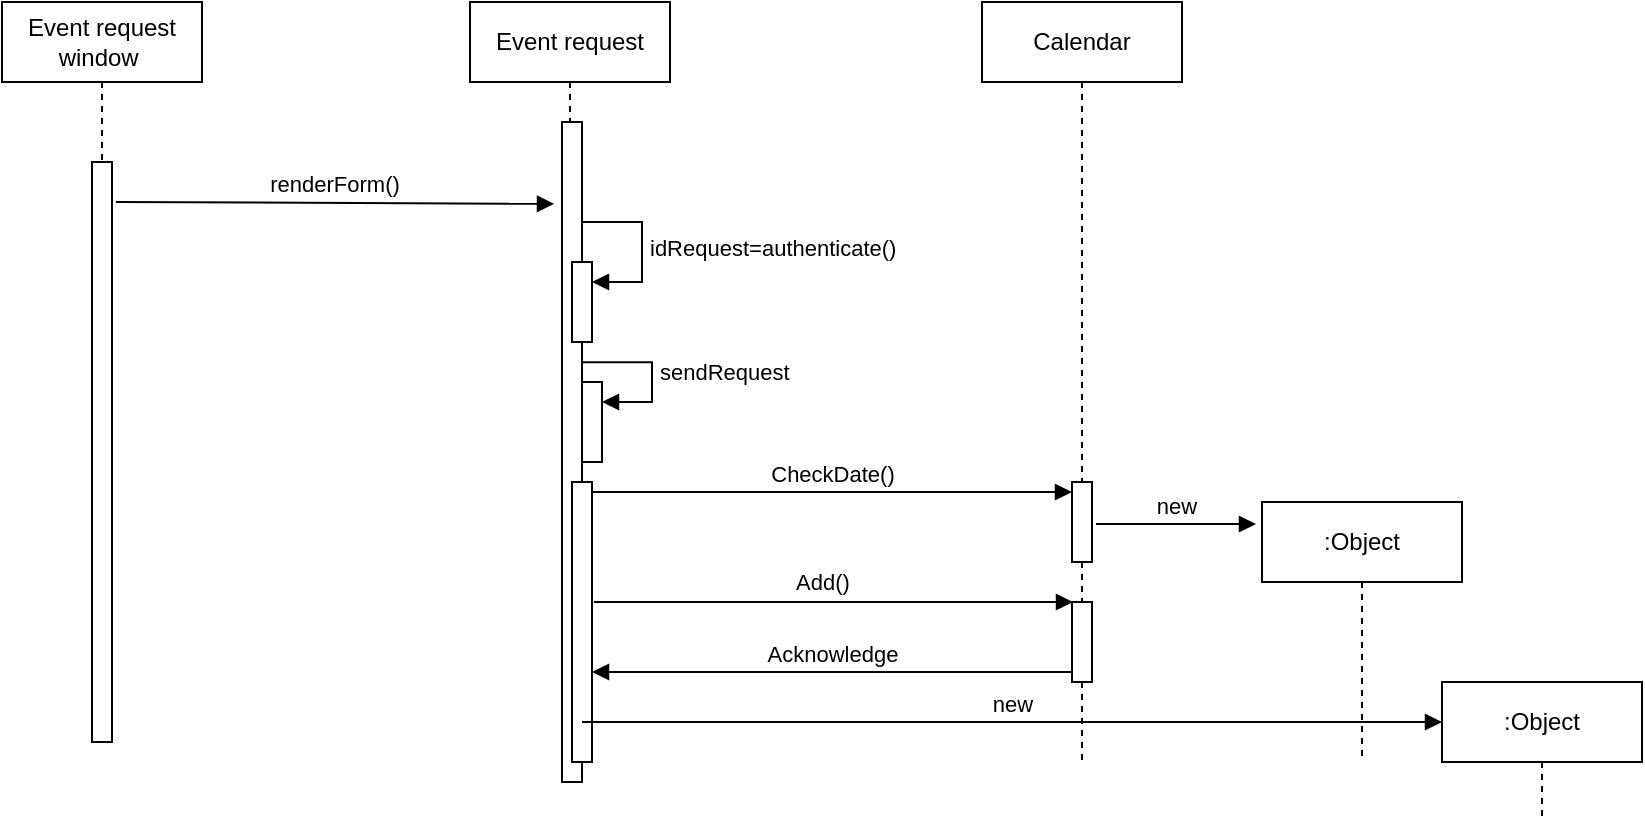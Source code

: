 <mxfile version="24.7.16">
  <diagram name="Page-1" id="83G6lprgVwXkZBsUDIDj">
    <mxGraphModel dx="1434" dy="780" grid="1" gridSize="10" guides="1" tooltips="1" connect="1" arrows="1" fold="1" page="1" pageScale="1" pageWidth="827" pageHeight="1169" math="0" shadow="0">
      <root>
        <mxCell id="0" />
        <mxCell id="1" parent="0" />
        <mxCell id="TRsXyA7eFiGpxDR2fm5W-1" value="Event request window&amp;nbsp;" style="shape=umlLifeline;perimeter=lifelinePerimeter;whiteSpace=wrap;html=1;container=1;dropTarget=0;collapsible=0;recursiveResize=0;outlineConnect=0;portConstraint=eastwest;newEdgeStyle={&quot;curved&quot;:0,&quot;rounded&quot;:0};" vertex="1" parent="1">
          <mxGeometry y="140" width="100" height="370" as="geometry" />
        </mxCell>
        <mxCell id="TRsXyA7eFiGpxDR2fm5W-7" value="" style="html=1;points=[[0,0,0,0,5],[0,1,0,0,-5],[1,0,0,0,5],[1,1,0,0,-5]];perimeter=orthogonalPerimeter;outlineConnect=0;targetShapes=umlLifeline;portConstraint=eastwest;newEdgeStyle={&quot;curved&quot;:0,&quot;rounded&quot;:0};" vertex="1" parent="TRsXyA7eFiGpxDR2fm5W-1">
          <mxGeometry x="45" y="80" width="10" height="290" as="geometry" />
        </mxCell>
        <mxCell id="TRsXyA7eFiGpxDR2fm5W-2" value="Event request" style="shape=umlLifeline;perimeter=lifelinePerimeter;whiteSpace=wrap;html=1;container=1;dropTarget=0;collapsible=0;recursiveResize=0;outlineConnect=0;portConstraint=eastwest;newEdgeStyle={&quot;curved&quot;:0,&quot;rounded&quot;:0};" vertex="1" parent="1">
          <mxGeometry x="234" y="140" width="100" height="390" as="geometry" />
        </mxCell>
        <mxCell id="TRsXyA7eFiGpxDR2fm5W-5" value="" style="html=1;points=[[0,0,0,0,5],[0,1,0,0,-5],[1,0,0,0,5],[1,1,0,0,-5]];perimeter=orthogonalPerimeter;outlineConnect=0;targetShapes=umlLifeline;portConstraint=eastwest;newEdgeStyle={&quot;curved&quot;:0,&quot;rounded&quot;:0};" vertex="1" parent="TRsXyA7eFiGpxDR2fm5W-2">
          <mxGeometry x="46" y="130" width="10" height="40" as="geometry" />
        </mxCell>
        <mxCell id="TRsXyA7eFiGpxDR2fm5W-9" value="" style="html=1;points=[[0,0,0,0,5],[0,1,0,0,-5],[1,0,0,0,5],[1,1,0,0,-5]];perimeter=orthogonalPerimeter;outlineConnect=0;targetShapes=umlLifeline;portConstraint=eastwest;newEdgeStyle={&quot;curved&quot;:0,&quot;rounded&quot;:0};" vertex="1" parent="TRsXyA7eFiGpxDR2fm5W-2">
          <mxGeometry x="46" y="60" width="10" height="330" as="geometry" />
        </mxCell>
        <mxCell id="TRsXyA7eFiGpxDR2fm5W-10" value="" style="html=1;points=[[0,0,0,0,5],[0,1,0,0,-5],[1,0,0,0,5],[1,1,0,0,-5]];perimeter=orthogonalPerimeter;outlineConnect=0;targetShapes=umlLifeline;portConstraint=eastwest;newEdgeStyle={&quot;curved&quot;:0,&quot;rounded&quot;:0};" vertex="1" parent="TRsXyA7eFiGpxDR2fm5W-2">
          <mxGeometry x="51" y="130" width="10" height="40" as="geometry" />
        </mxCell>
        <mxCell id="TRsXyA7eFiGpxDR2fm5W-11" value="idRequest=authenticate()" style="html=1;align=left;spacingLeft=2;endArrow=block;rounded=0;edgeStyle=orthogonalEdgeStyle;curved=0;rounded=0;" edge="1" target="TRsXyA7eFiGpxDR2fm5W-10" parent="TRsXyA7eFiGpxDR2fm5W-2">
          <mxGeometry relative="1" as="geometry">
            <mxPoint x="56" y="110" as="sourcePoint" />
            <Array as="points">
              <mxPoint x="86" y="140" />
            </Array>
          </mxGeometry>
        </mxCell>
        <mxCell id="TRsXyA7eFiGpxDR2fm5W-8" value="" style="html=1;points=[[0,0,0,0,5],[0,1,0,0,-5],[1,0,0,0,5],[1,1,0,0,-5]];perimeter=orthogonalPerimeter;outlineConnect=0;targetShapes=umlLifeline;portConstraint=eastwest;newEdgeStyle={&quot;curved&quot;:0,&quot;rounded&quot;:0};" vertex="1" parent="TRsXyA7eFiGpxDR2fm5W-2">
          <mxGeometry x="51" y="240" width="10" height="140" as="geometry" />
        </mxCell>
        <mxCell id="TRsXyA7eFiGpxDR2fm5W-17" value="" style="html=1;points=[[0,0,0,0,5],[0,1,0,0,-5],[1,0,0,0,5],[1,1,0,0,-5]];perimeter=orthogonalPerimeter;outlineConnect=0;targetShapes=umlLifeline;portConstraint=eastwest;newEdgeStyle={&quot;curved&quot;:0,&quot;rounded&quot;:0};" vertex="1" parent="TRsXyA7eFiGpxDR2fm5W-2">
          <mxGeometry x="56" y="190" width="10" height="40" as="geometry" />
        </mxCell>
        <mxCell id="TRsXyA7eFiGpxDR2fm5W-18" value="sendRequest" style="html=1;align=left;spacingLeft=2;endArrow=block;rounded=0;edgeStyle=orthogonalEdgeStyle;curved=0;rounded=0;exitX=1;exitY=0.364;exitDx=0;exitDy=0;exitPerimeter=0;" edge="1" target="TRsXyA7eFiGpxDR2fm5W-17" parent="TRsXyA7eFiGpxDR2fm5W-2" source="TRsXyA7eFiGpxDR2fm5W-9">
          <mxGeometry relative="1" as="geometry">
            <mxPoint x="61" y="170" as="sourcePoint" />
            <Array as="points">
              <mxPoint x="91" y="180" />
              <mxPoint x="91" y="200" />
            </Array>
          </mxGeometry>
        </mxCell>
        <mxCell id="TRsXyA7eFiGpxDR2fm5W-3" value="Calendar" style="shape=umlLifeline;perimeter=lifelinePerimeter;whiteSpace=wrap;html=1;container=1;dropTarget=0;collapsible=0;recursiveResize=0;outlineConnect=0;portConstraint=eastwest;newEdgeStyle={&quot;curved&quot;:0,&quot;rounded&quot;:0};" vertex="1" parent="1">
          <mxGeometry x="490" y="140" width="100" height="380" as="geometry" />
        </mxCell>
        <mxCell id="TRsXyA7eFiGpxDR2fm5W-12" value="" style="html=1;points=[[0,0,0,0,5],[0,1,0,0,-5],[1,0,0,0,5],[1,1,0,0,-5]];perimeter=orthogonalPerimeter;outlineConnect=0;targetShapes=umlLifeline;portConstraint=eastwest;newEdgeStyle={&quot;curved&quot;:0,&quot;rounded&quot;:0};" vertex="1" parent="TRsXyA7eFiGpxDR2fm5W-3">
          <mxGeometry x="45" y="240" width="10" height="40" as="geometry" />
        </mxCell>
        <mxCell id="TRsXyA7eFiGpxDR2fm5W-13" value="" style="html=1;points=[[0,0,0,0,5],[0,1,0,0,-5],[1,0,0,0,5],[1,1,0,0,-5]];perimeter=orthogonalPerimeter;outlineConnect=0;targetShapes=umlLifeline;portConstraint=eastwest;newEdgeStyle={&quot;curved&quot;:0,&quot;rounded&quot;:0};" vertex="1" parent="TRsXyA7eFiGpxDR2fm5W-3">
          <mxGeometry x="45" y="300" width="10" height="40" as="geometry" />
        </mxCell>
        <mxCell id="TRsXyA7eFiGpxDR2fm5W-4" value="renderForm()" style="html=1;verticalAlign=bottom;endArrow=block;curved=0;rounded=0;entryX=-0.4;entryY=0.124;entryDx=0;entryDy=0;entryPerimeter=0;" edge="1" parent="1" target="TRsXyA7eFiGpxDR2fm5W-9">
          <mxGeometry width="80" relative="1" as="geometry">
            <mxPoint x="57" y="240" as="sourcePoint" />
            <mxPoint x="270.5" y="240" as="targetPoint" />
          </mxGeometry>
        </mxCell>
        <mxCell id="TRsXyA7eFiGpxDR2fm5W-14" value="CheckDate()" style="html=1;verticalAlign=bottom;endArrow=block;curved=0;rounded=0;entryX=0;entryY=0;entryDx=0;entryDy=5;entryPerimeter=0;" edge="1" parent="1" source="TRsXyA7eFiGpxDR2fm5W-8" target="TRsXyA7eFiGpxDR2fm5W-12">
          <mxGeometry width="80" relative="1" as="geometry">
            <mxPoint x="300" y="370" as="sourcePoint" />
            <mxPoint x="380" y="370" as="targetPoint" />
          </mxGeometry>
        </mxCell>
        <mxCell id="TRsXyA7eFiGpxDR2fm5W-15" value="" style="html=1;verticalAlign=bottom;endArrow=block;curved=0;rounded=0;" edge="1" parent="1">
          <mxGeometry width="80" relative="1" as="geometry">
            <mxPoint x="296" y="440" as="sourcePoint" />
            <mxPoint x="535.5" y="440" as="targetPoint" />
          </mxGeometry>
        </mxCell>
        <mxCell id="TRsXyA7eFiGpxDR2fm5W-19" value="Add()" style="edgeLabel;html=1;align=center;verticalAlign=middle;resizable=0;points=[];" vertex="1" connectable="0" parent="TRsXyA7eFiGpxDR2fm5W-15">
          <mxGeometry x="0.069" y="4" relative="1" as="geometry">
            <mxPoint x="-14" y="-6" as="offset" />
          </mxGeometry>
        </mxCell>
        <mxCell id="TRsXyA7eFiGpxDR2fm5W-16" value="Acknowledge" style="html=1;verticalAlign=bottom;endArrow=block;curved=0;rounded=0;exitX=0;exitY=1;exitDx=0;exitDy=-5;exitPerimeter=0;" edge="1" parent="1" source="TRsXyA7eFiGpxDR2fm5W-13" target="TRsXyA7eFiGpxDR2fm5W-8">
          <mxGeometry width="80" relative="1" as="geometry">
            <mxPoint x="410" y="570" as="sourcePoint" />
            <mxPoint x="490" y="570" as="targetPoint" />
          </mxGeometry>
        </mxCell>
        <mxCell id="TRsXyA7eFiGpxDR2fm5W-22" value="new" style="html=1;verticalAlign=bottom;endArrow=block;curved=0;rounded=0;" edge="1" parent="1">
          <mxGeometry width="80" relative="1" as="geometry">
            <mxPoint x="547" y="401" as="sourcePoint" />
            <mxPoint x="627" y="401" as="targetPoint" />
          </mxGeometry>
        </mxCell>
        <mxCell id="TRsXyA7eFiGpxDR2fm5W-24" value=":Object" style="shape=umlLifeline;perimeter=lifelinePerimeter;whiteSpace=wrap;html=1;container=1;dropTarget=0;collapsible=0;recursiveResize=0;outlineConnect=0;portConstraint=eastwest;newEdgeStyle={&quot;curved&quot;:0,&quot;rounded&quot;:0};" vertex="1" parent="1">
          <mxGeometry x="630" y="390" width="100" height="130" as="geometry" />
        </mxCell>
        <mxCell id="TRsXyA7eFiGpxDR2fm5W-25" value=":Object" style="shape=umlLifeline;perimeter=lifelinePerimeter;whiteSpace=wrap;html=1;container=1;dropTarget=0;collapsible=0;recursiveResize=0;outlineConnect=0;portConstraint=eastwest;newEdgeStyle={&quot;curved&quot;:0,&quot;rounded&quot;:0};" vertex="1" parent="1">
          <mxGeometry x="720" y="480" width="100" height="70" as="geometry" />
        </mxCell>
        <mxCell id="TRsXyA7eFiGpxDR2fm5W-26" value="new" style="html=1;verticalAlign=bottom;endArrow=block;curved=0;rounded=0;" edge="1" parent="1">
          <mxGeometry width="80" relative="1" as="geometry">
            <mxPoint x="290" y="500" as="sourcePoint" />
            <mxPoint x="720" y="500" as="targetPoint" />
          </mxGeometry>
        </mxCell>
      </root>
    </mxGraphModel>
  </diagram>
</mxfile>
